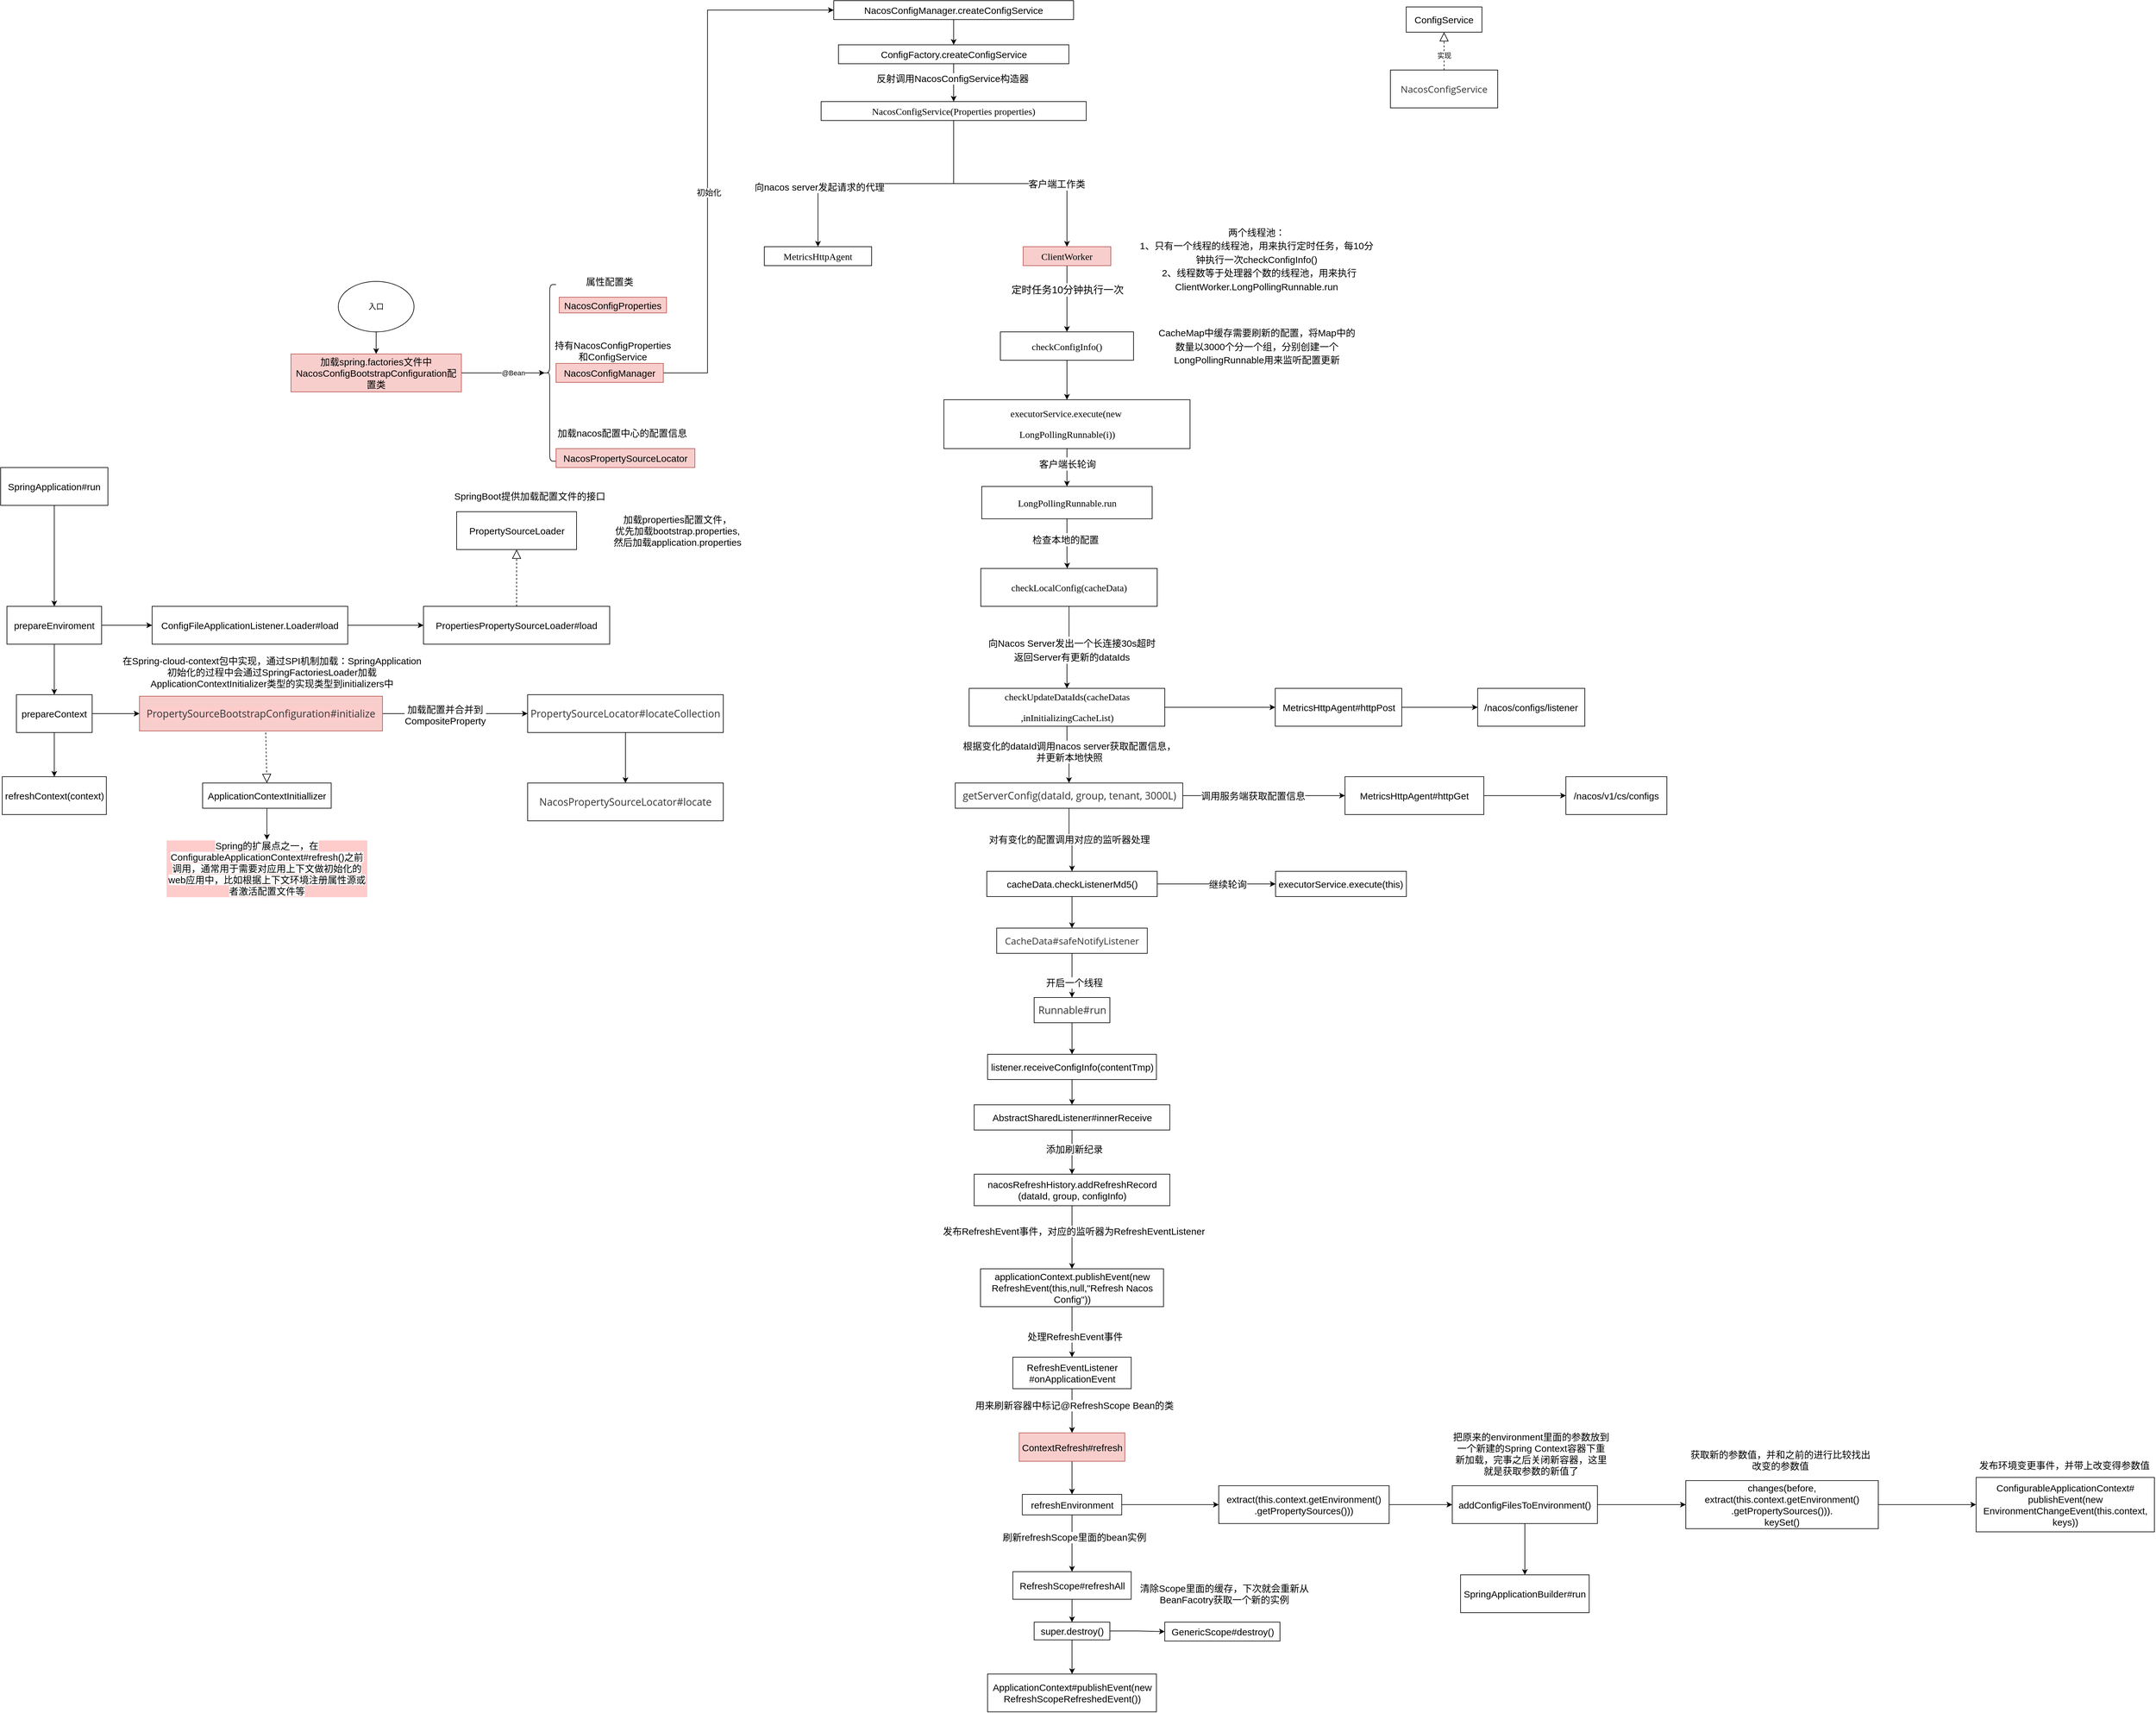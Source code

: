 <mxfile version="16.5.6" type="github">
  <diagram id="AEkYbbPtGk_L0vC9MOVH" name="第 1 页">
    <mxGraphModel dx="2249" dy="1931" grid="1" gridSize="10" guides="1" tooltips="1" connect="1" arrows="1" fold="1" page="1" pageScale="1" pageWidth="827" pageHeight="1169" math="0" shadow="0">
      <root>
        <mxCell id="0" />
        <mxCell id="1" parent="0" />
        <mxCell id="gMyOnzurJYTI28C3glSG-3" value="" style="edgeStyle=orthogonalEdgeStyle;rounded=0;orthogonalLoop=1;jettySize=auto;html=1;" parent="1" source="gMyOnzurJYTI28C3glSG-1" target="gMyOnzurJYTI28C3glSG-2" edge="1">
          <mxGeometry relative="1" as="geometry" />
        </mxCell>
        <mxCell id="gMyOnzurJYTI28C3glSG-1" value="入口" style="ellipse;whiteSpace=wrap;html=1;" parent="1" vertex="1">
          <mxGeometry x="115" y="55" width="120" height="80" as="geometry" />
        </mxCell>
        <mxCell id="gMyOnzurJYTI28C3glSG-7" style="edgeStyle=orthogonalEdgeStyle;rounded=0;orthogonalLoop=1;jettySize=auto;html=1;entryX=0.1;entryY=0.5;entryDx=0;entryDy=0;entryPerimeter=0;" parent="1" source="gMyOnzurJYTI28C3glSG-2" target="gMyOnzurJYTI28C3glSG-6" edge="1">
          <mxGeometry relative="1" as="geometry" />
        </mxCell>
        <mxCell id="gMyOnzurJYTI28C3glSG-9" value="@Bean" style="edgeLabel;html=1;align=center;verticalAlign=middle;resizable=0;points=[];" parent="gMyOnzurJYTI28C3glSG-7" vertex="1" connectable="0">
          <mxGeometry x="0.232" relative="1" as="geometry">
            <mxPoint as="offset" />
          </mxGeometry>
        </mxCell>
        <mxCell id="gMyOnzurJYTI28C3glSG-2" value="&lt;font style=&quot;font-size: 15px&quot;&gt;加载spring.factories文件中NacosConfigBootstrapConfiguration配置类&lt;/font&gt;" style="whiteSpace=wrap;html=1;fillColor=#f8cecc;strokeColor=#b85450;" parent="1" vertex="1">
          <mxGeometry x="40" y="170" width="270" height="60" as="geometry" />
        </mxCell>
        <mxCell id="gMyOnzurJYTI28C3glSG-6" value="" style="shape=curlyBracket;whiteSpace=wrap;html=1;rounded=1;" parent="1" vertex="1">
          <mxGeometry x="440" y="60" width="20" height="280" as="geometry" />
        </mxCell>
        <mxCell id="gMyOnzurJYTI28C3glSG-10" value="&lt;font style=&quot;font-size: 15px&quot;&gt;NacosConfigProperties&lt;/font&gt;" style="rounded=0;whiteSpace=wrap;html=1;fillColor=#f8cecc;strokeColor=#b85450;" parent="1" vertex="1">
          <mxGeometry x="465" y="80" width="170" height="25" as="geometry" />
        </mxCell>
        <mxCell id="gMyOnzurJYTI28C3glSG-21" style="edgeStyle=orthogonalEdgeStyle;rounded=0;orthogonalLoop=1;jettySize=auto;html=1;entryX=0;entryY=0.5;entryDx=0;entryDy=0;fontSize=13;" parent="1" source="gMyOnzurJYTI28C3glSG-12" target="gMyOnzurJYTI28C3glSG-17" edge="1">
          <mxGeometry relative="1" as="geometry">
            <Array as="points">
              <mxPoint x="700" y="200" />
              <mxPoint x="700" y="-375" />
            </Array>
          </mxGeometry>
        </mxCell>
        <mxCell id="gMyOnzurJYTI28C3glSG-22" value="初始化" style="edgeLabel;html=1;align=center;verticalAlign=middle;resizable=0;points=[];fontSize=13;" parent="gMyOnzurJYTI28C3glSG-21" vertex="1" connectable="0">
          <mxGeometry x="-0.157" y="-2" relative="1" as="geometry">
            <mxPoint as="offset" />
          </mxGeometry>
        </mxCell>
        <mxCell id="gMyOnzurJYTI28C3glSG-12" value="&lt;font style=&quot;font-size: 15px&quot;&gt;NacosConfigManager&lt;/font&gt;" style="rounded=0;whiteSpace=wrap;html=1;fillColor=#f8cecc;strokeColor=#b85450;" parent="1" vertex="1">
          <mxGeometry x="460" y="185" width="170" height="30" as="geometry" />
        </mxCell>
        <mxCell id="gMyOnzurJYTI28C3glSG-13" value="&lt;font style=&quot;font-size: 15px&quot;&gt;NacosPropertySourceLocator&lt;/font&gt;" style="rounded=0;whiteSpace=wrap;html=1;fillColor=#f8cecc;strokeColor=#b85450;" parent="1" vertex="1">
          <mxGeometry x="460" y="320" width="220" height="30" as="geometry" />
        </mxCell>
        <mxCell id="gMyOnzurJYTI28C3glSG-14" value="&lt;font style=&quot;font-size: 15px&quot;&gt;加载nacos配置中心的配置信息&lt;/font&gt;" style="text;html=1;strokeColor=none;fillColor=none;align=center;verticalAlign=middle;whiteSpace=wrap;rounded=0;" parent="1" vertex="1">
          <mxGeometry x="460" y="280" width="210" height="30" as="geometry" />
        </mxCell>
        <mxCell id="gMyOnzurJYTI28C3glSG-15" value="&lt;font style=&quot;font-size: 15px&quot;&gt;持有NacosConfigProperties&lt;br&gt;和ConfigService&lt;/font&gt;" style="text;html=1;strokeColor=none;fillColor=none;align=center;verticalAlign=middle;whiteSpace=wrap;rounded=0;" parent="1" vertex="1">
          <mxGeometry x="420" y="150" width="260" height="30" as="geometry" />
        </mxCell>
        <mxCell id="gMyOnzurJYTI28C3glSG-16" value="&lt;font style=&quot;font-size: 15px&quot;&gt;属性配置类&lt;/font&gt;" style="text;html=1;strokeColor=none;fillColor=none;align=center;verticalAlign=middle;whiteSpace=wrap;rounded=0;" parent="1" vertex="1">
          <mxGeometry x="465" y="40" width="160" height="30" as="geometry" />
        </mxCell>
        <mxCell id="gMyOnzurJYTI28C3glSG-20" value="" style="edgeStyle=orthogonalEdgeStyle;rounded=0;orthogonalLoop=1;jettySize=auto;html=1;fontSize=13;" parent="1" source="gMyOnzurJYTI28C3glSG-17" target="gMyOnzurJYTI28C3glSG-19" edge="1">
          <mxGeometry relative="1" as="geometry" />
        </mxCell>
        <mxCell id="gMyOnzurJYTI28C3glSG-17" value="&lt;font style=&quot;font-size: 15px&quot;&gt;NacosConfigManager.createConfigService&lt;/font&gt;" style="whiteSpace=wrap;html=1;rounded=0;" parent="1" vertex="1">
          <mxGeometry x="900" y="-390" width="380" height="30" as="geometry" />
        </mxCell>
        <mxCell id="gMyOnzurJYTI28C3glSG-24" value="" style="edgeStyle=orthogonalEdgeStyle;rounded=0;orthogonalLoop=1;jettySize=auto;html=1;fontSize=13;" parent="1" source="gMyOnzurJYTI28C3glSG-19" target="gMyOnzurJYTI28C3glSG-23" edge="1">
          <mxGeometry relative="1" as="geometry" />
        </mxCell>
        <mxCell id="gMyOnzurJYTI28C3glSG-25" value="&lt;font style=&quot;font-size: 15px&quot;&gt;反射调用NacosConfigService构造器&lt;/font&gt;" style="edgeLabel;html=1;align=center;verticalAlign=middle;resizable=0;points=[];fontSize=12;" parent="gMyOnzurJYTI28C3glSG-24" vertex="1" connectable="0">
          <mxGeometry x="-0.229" y="-2" relative="1" as="geometry">
            <mxPoint as="offset" />
          </mxGeometry>
        </mxCell>
        <mxCell id="gMyOnzurJYTI28C3glSG-19" value="&lt;font style=&quot;font-size: 15px&quot;&gt;ConfigFactory.createConfigService&lt;/font&gt;" style="whiteSpace=wrap;html=1;rounded=0;" parent="1" vertex="1">
          <mxGeometry x="907.5" y="-320" width="365" height="30" as="geometry" />
        </mxCell>
        <mxCell id="gMyOnzurJYTI28C3glSG-27" value="" style="edgeStyle=orthogonalEdgeStyle;rounded=0;orthogonalLoop=1;jettySize=auto;html=1;fontSize=12;fontColor=#000000;" parent="1" source="gMyOnzurJYTI28C3glSG-23" target="gMyOnzurJYTI28C3glSG-26" edge="1">
          <mxGeometry relative="1" as="geometry" />
        </mxCell>
        <mxCell id="gMyOnzurJYTI28C3glSG-46" value="&lt;font style=&quot;font-size: 15px&quot;&gt;客户端工作类&lt;/font&gt;" style="edgeLabel;html=1;align=center;verticalAlign=middle;resizable=0;points=[];fontSize=18;fontColor=#000000;" parent="gMyOnzurJYTI28C3glSG-27" vertex="1" connectable="0">
          <mxGeometry x="0.385" relative="1" as="geometry">
            <mxPoint as="offset" />
          </mxGeometry>
        </mxCell>
        <mxCell id="gMyOnzurJYTI28C3glSG-29" value="" style="edgeStyle=orthogonalEdgeStyle;rounded=0;orthogonalLoop=1;jettySize=auto;html=1;fontSize=18;fontColor=#000000;" parent="1" source="gMyOnzurJYTI28C3glSG-23" target="gMyOnzurJYTI28C3glSG-28" edge="1">
          <mxGeometry relative="1" as="geometry" />
        </mxCell>
        <mxCell id="gMyOnzurJYTI28C3glSG-40" value="&lt;font style=&quot;font-size: 15px&quot;&gt;向nacos server发起请求的代理&lt;/font&gt;" style="edgeLabel;html=1;align=center;verticalAlign=middle;resizable=0;points=[];fontSize=12;fontColor=#000000;" parent="gMyOnzurJYTI28C3glSG-29" vertex="1" connectable="0">
          <mxGeometry x="0.232" y="1" relative="1" as="geometry">
            <mxPoint x="-58" y="4" as="offset" />
          </mxGeometry>
        </mxCell>
        <mxCell id="gMyOnzurJYTI28C3glSG-23" value="&lt;pre style=&quot;font-family: &amp;#34;consolas&amp;#34;&quot;&gt;&lt;span style=&quot;background-color: rgb(255 , 255 , 255)&quot;&gt;&lt;font style=&quot;font-size: 15px&quot;&gt;NacosConfigService(Properties properties)&lt;/font&gt;&lt;/span&gt;&lt;/pre&gt;" style="whiteSpace=wrap;html=1;rounded=0;" parent="1" vertex="1">
          <mxGeometry x="880" y="-230" width="420" height="30" as="geometry" />
        </mxCell>
        <mxCell id="gMyOnzurJYTI28C3glSG-43" value="" style="edgeStyle=orthogonalEdgeStyle;rounded=0;orthogonalLoop=1;jettySize=auto;html=1;fontSize=12;fontColor=#000000;" parent="1" source="gMyOnzurJYTI28C3glSG-26" target="gMyOnzurJYTI28C3glSG-42" edge="1">
          <mxGeometry relative="1" as="geometry" />
        </mxCell>
        <mxCell id="gMyOnzurJYTI28C3glSG-45" value="&lt;font style=&quot;font-size: 16px&quot;&gt;定时任务10分钟执行一次&lt;/font&gt;" style="edgeLabel;html=1;align=center;verticalAlign=middle;resizable=0;points=[];fontSize=18;fontColor=#000000;" parent="gMyOnzurJYTI28C3glSG-43" vertex="1" connectable="0">
          <mxGeometry x="-0.28" relative="1" as="geometry">
            <mxPoint as="offset" />
          </mxGeometry>
        </mxCell>
        <mxCell id="gMyOnzurJYTI28C3glSG-26" value="&lt;pre style=&quot;font-family: &amp;#34;consolas&amp;#34;&quot;&gt;&lt;font style=&quot;font-size: 15px&quot;&gt;ClientWorker&lt;/font&gt;&lt;/pre&gt;" style="whiteSpace=wrap;html=1;rounded=0;fillColor=#f8cecc;strokeColor=#b85450;" parent="1" vertex="1">
          <mxGeometry x="1200" width="139" height="30" as="geometry" />
        </mxCell>
        <mxCell id="gMyOnzurJYTI28C3glSG-28" value="&lt;pre style=&quot;font-family: &amp;#34;consolas&amp;#34;&quot;&gt;&lt;font style=&quot;background-color: rgb(255 , 255 , 255) ; font-size: 15px&quot;&gt;MetricsHttpAgent&lt;/font&gt;&lt;/pre&gt;" style="whiteSpace=wrap;html=1;rounded=0;" parent="1" vertex="1">
          <mxGeometry x="790" width="170" height="30" as="geometry" />
        </mxCell>
        <mxCell id="gMyOnzurJYTI28C3glSG-48" value="" style="edgeStyle=orthogonalEdgeStyle;rounded=0;orthogonalLoop=1;jettySize=auto;html=1;fontSize=18;fontColor=#000000;" parent="1" source="gMyOnzurJYTI28C3glSG-42" target="gMyOnzurJYTI28C3glSG-47" edge="1">
          <mxGeometry relative="1" as="geometry" />
        </mxCell>
        <mxCell id="gMyOnzurJYTI28C3glSG-42" value="&lt;pre style=&quot;font-family: &amp;#34;consolas&amp;#34;&quot;&gt;&lt;span style=&quot;background-color: rgb(255 , 255 , 255)&quot;&gt;&lt;font style=&quot;font-size: 15px&quot;&gt;checkConfigInfo()&lt;/font&gt;&lt;/span&gt;&lt;/pre&gt;" style="whiteSpace=wrap;html=1;rounded=0;" parent="1" vertex="1">
          <mxGeometry x="1164" y="135" width="211" height="45" as="geometry" />
        </mxCell>
        <mxCell id="gMyOnzurJYTI28C3glSG-52" value="" style="edgeStyle=orthogonalEdgeStyle;rounded=0;orthogonalLoop=1;jettySize=auto;html=1;fontSize=18;fontColor=#000000;" parent="1" source="gMyOnzurJYTI28C3glSG-47" target="gMyOnzurJYTI28C3glSG-51" edge="1">
          <mxGeometry relative="1" as="geometry">
            <Array as="points">
              <mxPoint x="1270" y="380" />
              <mxPoint x="1270" y="380" />
            </Array>
          </mxGeometry>
        </mxCell>
        <mxCell id="gMyOnzurJYTI28C3glSG-53" value="&lt;font style=&quot;font-size: 15px&quot;&gt;客户端长轮询&lt;/font&gt;" style="edgeLabel;html=1;align=center;verticalAlign=middle;resizable=0;points=[];fontSize=18;fontColor=#000000;" parent="gMyOnzurJYTI28C3glSG-52" vertex="1" connectable="0">
          <mxGeometry x="-0.212" relative="1" as="geometry">
            <mxPoint as="offset" />
          </mxGeometry>
        </mxCell>
        <mxCell id="gMyOnzurJYTI28C3glSG-47" value="&lt;pre style=&quot;font-family: &amp;#34;consolas&amp;#34; ; font-size: 15px&quot;&gt;&lt;span style=&quot;background-color: rgb(255 , 255 , 255)&quot;&gt;&lt;font style=&quot;font-size: 15px&quot;&gt;executorService.execute(new &lt;/font&gt;&lt;/span&gt;&lt;/pre&gt;&lt;pre style=&quot;font-family: &amp;#34;consolas&amp;#34; ; font-size: 15px&quot;&gt;&lt;font style=&quot;font-size: 15px&quot;&gt;LongPollingRunnable(i))&lt;/font&gt;&lt;/pre&gt;" style="whiteSpace=wrap;html=1;rounded=0;" parent="1" vertex="1">
          <mxGeometry x="1074.5" y="242.5" width="390" height="77.5" as="geometry" />
        </mxCell>
        <mxCell id="gMyOnzurJYTI28C3glSG-49" value="&lt;font style=&quot;font-size: 15px&quot;&gt;两个线程池：&lt;br&gt;1、只有一个线程的线程池，用来执行定时任务，每10分钟执行一次checkConfigInfo()&lt;br&gt;&amp;nbsp; 2、线程数等于处理器个数的线程池，用来执行ClientWorker.LongPollingRunnable.run&lt;/font&gt;" style="text;html=1;strokeColor=none;fillColor=none;align=center;verticalAlign=middle;whiteSpace=wrap;rounded=0;labelBackgroundColor=none;fontSize=18;fontColor=#000000;" parent="1" vertex="1">
          <mxGeometry x="1380" y="-60" width="380" height="160" as="geometry" />
        </mxCell>
        <mxCell id="gMyOnzurJYTI28C3glSG-50" value="&lt;font style=&quot;font-size: 15px&quot;&gt;CacheMap中缓存需要刷新的配置，将Map中的数量以3000个分一个组，分别创建一个LongPollingRunnable用来监听配置更新&lt;/font&gt;" style="text;html=1;strokeColor=none;fillColor=none;align=center;verticalAlign=middle;whiteSpace=wrap;rounded=0;labelBackgroundColor=none;fontSize=18;fontColor=#000000;" parent="1" vertex="1">
          <mxGeometry x="1412.5" y="112.5" width="315" height="90" as="geometry" />
        </mxCell>
        <mxCell id="gMyOnzurJYTI28C3glSG-55" value="" style="edgeStyle=orthogonalEdgeStyle;rounded=0;orthogonalLoop=1;jettySize=auto;html=1;fontSize=18;fontColor=#000000;" parent="1" source="gMyOnzurJYTI28C3glSG-51" target="gMyOnzurJYTI28C3glSG-54" edge="1">
          <mxGeometry relative="1" as="geometry">
            <Array as="points">
              <mxPoint x="1270" y="493" />
              <mxPoint x="1270" y="493" />
            </Array>
          </mxGeometry>
        </mxCell>
        <mxCell id="gMyOnzurJYTI28C3glSG-56" value="&lt;font style=&quot;font-size: 15px&quot;&gt;检查本地的配置&lt;/font&gt;" style="edgeLabel;html=1;align=center;verticalAlign=middle;resizable=0;points=[];fontSize=18;fontColor=#000000;" parent="gMyOnzurJYTI28C3glSG-55" vertex="1" connectable="0">
          <mxGeometry x="-0.18" y="-3" relative="1" as="geometry">
            <mxPoint as="offset" />
          </mxGeometry>
        </mxCell>
        <mxCell id="gMyOnzurJYTI28C3glSG-51" value="&lt;pre style=&quot;font-family: &amp;#34;consolas&amp;#34;&quot;&gt;&lt;font style=&quot;font-size: 15px&quot;&gt;LongPollingRunnable.run&lt;/font&gt;&lt;/pre&gt;" style="whiteSpace=wrap;html=1;rounded=0;" parent="1" vertex="1">
          <mxGeometry x="1134.5" y="380" width="270" height="51.25" as="geometry" />
        </mxCell>
        <mxCell id="gMyOnzurJYTI28C3glSG-58" value="" style="edgeStyle=orthogonalEdgeStyle;rounded=0;orthogonalLoop=1;jettySize=auto;html=1;fontSize=18;fontColor=#000000;" parent="1" source="gMyOnzurJYTI28C3glSG-54" target="gMyOnzurJYTI28C3glSG-57" edge="1">
          <mxGeometry relative="1" as="geometry" />
        </mxCell>
        <mxCell id="gMyOnzurJYTI28C3glSG-61" value="&lt;font style=&quot;font-size: 15px&quot;&gt;向Nacos Server发出一个长连接30s超时&lt;br&gt;返回Server有更新的dataIds&lt;/font&gt;" style="edgeLabel;html=1;align=center;verticalAlign=middle;resizable=0;points=[];fontSize=18;fontColor=#000000;" parent="gMyOnzurJYTI28C3glSG-58" vertex="1" connectable="0">
          <mxGeometry x="0.168" y="1" relative="1" as="geometry">
            <mxPoint x="6" y="-6" as="offset" />
          </mxGeometry>
        </mxCell>
        <mxCell id="gMyOnzurJYTI28C3glSG-54" value="&lt;pre style=&quot;font-family: &amp;#34;consolas&amp;#34;&quot;&gt;&lt;span style=&quot;background-color: rgb(255 , 255 , 255)&quot;&gt;&lt;font style=&quot;font-size: 15px&quot;&gt;checkLocalConfig(cacheData)&lt;/font&gt;&lt;/span&gt;&lt;/pre&gt;" style="whiteSpace=wrap;html=1;rounded=0;" parent="1" vertex="1">
          <mxGeometry x="1133" y="510" width="279.5" height="60" as="geometry" />
        </mxCell>
        <mxCell id="gMyOnzurJYTI28C3glSG-63" value="" style="edgeStyle=orthogonalEdgeStyle;rounded=0;orthogonalLoop=1;jettySize=auto;html=1;fontSize=15;fontColor=#000000;" parent="1" source="gMyOnzurJYTI28C3glSG-57" target="gMyOnzurJYTI28C3glSG-62" edge="1">
          <mxGeometry relative="1" as="geometry" />
        </mxCell>
        <mxCell id="gMyOnzurJYTI28C3glSG-64" value="根据变化的dataId调用nacos server获取配置信息，&lt;br&gt;并更新本地快照" style="edgeLabel;html=1;align=center;verticalAlign=middle;resizable=0;points=[];fontSize=15;fontColor=#000000;" parent="gMyOnzurJYTI28C3glSG-63" vertex="1" connectable="0">
          <mxGeometry x="0.34" y="-1" relative="1" as="geometry">
            <mxPoint x="1" y="-20" as="offset" />
          </mxGeometry>
        </mxCell>
        <mxCell id="mHClkzEe4EQX2rLaS-CH-41" value="" style="edgeStyle=orthogonalEdgeStyle;rounded=0;orthogonalLoop=1;jettySize=auto;html=1;fontSize=15;" edge="1" parent="1" source="gMyOnzurJYTI28C3glSG-57" target="mHClkzEe4EQX2rLaS-CH-40">
          <mxGeometry relative="1" as="geometry" />
        </mxCell>
        <mxCell id="gMyOnzurJYTI28C3glSG-57" value="&lt;p style=&quot;line-height: 0&quot;&gt;&lt;/p&gt;&lt;pre style=&quot;font-family: &amp;#34;consolas&amp;#34; ; font-size: 15px&quot;&gt;&lt;span style=&quot;background-color: rgb(255 , 255 , 255)&quot;&gt;&lt;font style=&quot;font-size: 15px&quot;&gt;checkUpdateDataIds(cacheDatas&lt;/font&gt;&lt;/span&gt;&lt;/pre&gt;&lt;pre style=&quot;font-family: &amp;#34;consolas&amp;#34; ; font-size: 15px&quot;&gt;&lt;span style=&quot;background-color: rgb(255 , 255 , 255)&quot;&gt;&lt;font style=&quot;font-size: 15px&quot;&gt;,inInitializingCacheList)&lt;/font&gt;&lt;/span&gt;&lt;/pre&gt;&lt;p&gt;&lt;/p&gt;" style="whiteSpace=wrap;html=1;rounded=0;align=center;spacing=0;" parent="1" vertex="1">
          <mxGeometry x="1114.5" y="700" width="310" height="60" as="geometry" />
        </mxCell>
        <mxCell id="gMyOnzurJYTI28C3glSG-66" value="" style="edgeStyle=orthogonalEdgeStyle;rounded=0;orthogonalLoop=1;jettySize=auto;html=1;fontSize=15;fontColor=#000000;" parent="1" source="gMyOnzurJYTI28C3glSG-62" target="gMyOnzurJYTI28C3glSG-65" edge="1">
          <mxGeometry relative="1" as="geometry" />
        </mxCell>
        <mxCell id="gMyOnzurJYTI28C3glSG-67" value="对有变化的配置调用对应的监听器处理" style="edgeLabel;html=1;align=center;verticalAlign=middle;resizable=0;points=[];fontSize=15;fontColor=#000000;" parent="gMyOnzurJYTI28C3glSG-66" vertex="1" connectable="0">
          <mxGeometry x="-0.3" y="-2" relative="1" as="geometry">
            <mxPoint x="2" y="12" as="offset" />
          </mxGeometry>
        </mxCell>
        <mxCell id="mHClkzEe4EQX2rLaS-CH-36" value="" style="edgeStyle=orthogonalEdgeStyle;rounded=0;orthogonalLoop=1;jettySize=auto;html=1;fontSize=15;" edge="1" parent="1" source="gMyOnzurJYTI28C3glSG-62" target="mHClkzEe4EQX2rLaS-CH-35">
          <mxGeometry relative="1" as="geometry" />
        </mxCell>
        <mxCell id="mHClkzEe4EQX2rLaS-CH-37" value="调用服务端获取配置信息" style="edgeLabel;html=1;align=center;verticalAlign=middle;resizable=0;points=[];fontSize=15;" vertex="1" connectable="0" parent="mHClkzEe4EQX2rLaS-CH-36">
          <mxGeometry x="-0.136" relative="1" as="geometry">
            <mxPoint as="offset" />
          </mxGeometry>
        </mxCell>
        <mxCell id="gMyOnzurJYTI28C3glSG-62" value="&lt;span style=&quot;color: rgb(51 , 51 , 51) ; font-family: &amp;#34;open sans&amp;#34; , &amp;#34;clear sans&amp;#34; , &amp;#34;helvetica neue&amp;#34; , &amp;#34;helvetica&amp;#34; , &amp;#34;arial&amp;#34; , &amp;#34;segoe ui emoji&amp;#34; , sans-serif ; font-size: 16px ; background-color: rgb(255 , 255 , 255)&quot;&gt;getServerConfig(dataId, group, tenant, 3000L)&lt;/span&gt;" style="whiteSpace=wrap;html=1;rounded=0;spacing=0;" parent="1" vertex="1">
          <mxGeometry x="1092.5" y="850" width="360.5" height="40" as="geometry" />
        </mxCell>
        <mxCell id="gMyOnzurJYTI28C3glSG-69" value="" style="edgeStyle=orthogonalEdgeStyle;rounded=0;orthogonalLoop=1;jettySize=auto;html=1;fontSize=15;fontColor=#000000;" parent="1" source="gMyOnzurJYTI28C3glSG-65" target="gMyOnzurJYTI28C3glSG-68" edge="1">
          <mxGeometry relative="1" as="geometry" />
        </mxCell>
        <mxCell id="gMyOnzurJYTI28C3glSG-70" value="继续轮询" style="edgeLabel;html=1;align=center;verticalAlign=middle;resizable=0;points=[];fontSize=15;fontColor=#000000;" parent="gMyOnzurJYTI28C3glSG-69" vertex="1" connectable="0">
          <mxGeometry x="0.182" relative="1" as="geometry">
            <mxPoint as="offset" />
          </mxGeometry>
        </mxCell>
        <mxCell id="gMyOnzurJYTI28C3glSG-72" value="" style="edgeStyle=orthogonalEdgeStyle;rounded=0;orthogonalLoop=1;jettySize=auto;html=1;fontSize=15;fontColor=#000000;" parent="1" source="gMyOnzurJYTI28C3glSG-65" target="gMyOnzurJYTI28C3glSG-71" edge="1">
          <mxGeometry relative="1" as="geometry" />
        </mxCell>
        <mxCell id="gMyOnzurJYTI28C3glSG-65" value="&lt;font style=&quot;font-size: 15px&quot;&gt;cacheData.checkListenerMd5()&lt;/font&gt;" style="whiteSpace=wrap;html=1;rounded=0;spacing=0;" parent="1" vertex="1">
          <mxGeometry x="1142.5" y="990" width="270" height="40" as="geometry" />
        </mxCell>
        <mxCell id="gMyOnzurJYTI28C3glSG-68" value="executorService.execute(this)" style="whiteSpace=wrap;html=1;rounded=0;spacing=0;fontSize=15;" parent="1" vertex="1">
          <mxGeometry x="1600" y="990" width="207.25" height="40" as="geometry" />
        </mxCell>
        <mxCell id="gMyOnzurJYTI28C3glSG-74" value="" style="edgeStyle=orthogonalEdgeStyle;rounded=0;orthogonalLoop=1;jettySize=auto;html=1;fontSize=15;fontColor=#000000;" parent="1" source="gMyOnzurJYTI28C3glSG-71" target="gMyOnzurJYTI28C3glSG-73" edge="1">
          <mxGeometry relative="1" as="geometry" />
        </mxCell>
        <mxCell id="gMyOnzurJYTI28C3glSG-75" value="开启一个线程" style="edgeLabel;html=1;align=center;verticalAlign=middle;resizable=0;points=[];fontSize=15;fontColor=#000000;" parent="gMyOnzurJYTI28C3glSG-74" vertex="1" connectable="0">
          <mxGeometry x="0.308" y="3" relative="1" as="geometry">
            <mxPoint as="offset" />
          </mxGeometry>
        </mxCell>
        <mxCell id="gMyOnzurJYTI28C3glSG-71" value="&lt;p class=&quot;md-end-block md-p md-focus&quot; style=&quot;box-sizing: border-box ; line-height: inherit ; margin: 0.8em 0px ; position: relative ; color: rgb(51 , 51 , 51) ; font-family: &amp;#34;open sans&amp;#34; , &amp;#34;clear sans&amp;#34; , &amp;#34;helvetica neue&amp;#34; , &amp;#34;helvetica&amp;#34; , &amp;#34;arial&amp;#34; , &amp;#34;segoe ui emoji&amp;#34; , sans-serif&quot;&gt;&lt;font style=&quot;font-size: 15px&quot;&gt;CacheData#safeNotifyListener&lt;/font&gt;&lt;/p&gt;" style="whiteSpace=wrap;html=1;rounded=0;spacing=0;" parent="1" vertex="1">
          <mxGeometry x="1158.18" y="1080" width="238.63" height="40" as="geometry" />
        </mxCell>
        <mxCell id="gMyOnzurJYTI28C3glSG-77" value="" style="edgeStyle=orthogonalEdgeStyle;rounded=0;orthogonalLoop=1;jettySize=auto;html=1;fontSize=15;fontColor=#000000;" parent="1" source="gMyOnzurJYTI28C3glSG-73" target="gMyOnzurJYTI28C3glSG-76" edge="1">
          <mxGeometry relative="1" as="geometry" />
        </mxCell>
        <mxCell id="gMyOnzurJYTI28C3glSG-73" value="&lt;span style=&quot;color: rgb(51 , 51 , 51) ; font-family: &amp;#34;open sans&amp;#34; , &amp;#34;clear sans&amp;#34; , &amp;#34;helvetica neue&amp;#34; , &amp;#34;helvetica&amp;#34; , &amp;#34;arial&amp;#34; , &amp;#34;segoe ui emoji&amp;#34; , sans-serif ; font-size: 16px ; background-color: rgb(255 , 255 , 255)&quot;&gt;Runnable#run&lt;/span&gt;" style="whiteSpace=wrap;html=1;rounded=0;spacing=0;" parent="1" vertex="1">
          <mxGeometry x="1217.5" y="1190" width="120" height="40" as="geometry" />
        </mxCell>
        <mxCell id="gMyOnzurJYTI28C3glSG-79" value="" style="edgeStyle=orthogonalEdgeStyle;rounded=0;orthogonalLoop=1;jettySize=auto;html=1;fontSize=15;fontColor=#000000;" parent="1" source="gMyOnzurJYTI28C3glSG-76" target="gMyOnzurJYTI28C3glSG-78" edge="1">
          <mxGeometry relative="1" as="geometry" />
        </mxCell>
        <mxCell id="gMyOnzurJYTI28C3glSG-76" value="&lt;font style=&quot;font-size: 15px&quot;&gt;listener.receiveConfigInfo(contentTmp)&lt;/font&gt;" style="whiteSpace=wrap;html=1;rounded=0;spacing=0;" parent="1" vertex="1">
          <mxGeometry x="1143.75" y="1280" width="267.5" height="40" as="geometry" />
        </mxCell>
        <mxCell id="gMyOnzurJYTI28C3glSG-81" value="" style="edgeStyle=orthogonalEdgeStyle;rounded=0;orthogonalLoop=1;jettySize=auto;html=1;fontSize=15;fontColor=#000000;" parent="1" source="gMyOnzurJYTI28C3glSG-78" target="gMyOnzurJYTI28C3glSG-80" edge="1">
          <mxGeometry relative="1" as="geometry" />
        </mxCell>
        <mxCell id="gMyOnzurJYTI28C3glSG-82" value="添加刷新纪录" style="edgeLabel;html=1;align=center;verticalAlign=middle;resizable=0;points=[];fontSize=15;fontColor=#000000;" parent="gMyOnzurJYTI28C3glSG-81" vertex="1" connectable="0">
          <mxGeometry x="-0.233" y="1" relative="1" as="geometry">
            <mxPoint x="2" y="3" as="offset" />
          </mxGeometry>
        </mxCell>
        <mxCell id="gMyOnzurJYTI28C3glSG-78" value="AbstractSharedListener#innerReceive" style="whiteSpace=wrap;html=1;rounded=0;spacing=0;fontSize=15;" parent="1" vertex="1">
          <mxGeometry x="1122.5" y="1360" width="310" height="40" as="geometry" />
        </mxCell>
        <mxCell id="mHClkzEe4EQX2rLaS-CH-2" value="" style="edgeStyle=orthogonalEdgeStyle;rounded=0;orthogonalLoop=1;jettySize=auto;html=1;" edge="1" parent="1" source="gMyOnzurJYTI28C3glSG-80" target="mHClkzEe4EQX2rLaS-CH-1">
          <mxGeometry relative="1" as="geometry" />
        </mxCell>
        <mxCell id="mHClkzEe4EQX2rLaS-CH-3" value="发布RefreshEvent事件，对应的监听器为RefreshEventListener" style="edgeLabel;html=1;align=center;verticalAlign=middle;resizable=0;points=[];fontSize=15;" vertex="1" connectable="0" parent="mHClkzEe4EQX2rLaS-CH-2">
          <mxGeometry x="-0.213" y="2" relative="1" as="geometry">
            <mxPoint as="offset" />
          </mxGeometry>
        </mxCell>
        <mxCell id="gMyOnzurJYTI28C3glSG-80" value="nacosRefreshHistory.addRefreshRecord&lt;br&gt;(dataId, group, configInfo)" style="whiteSpace=wrap;html=1;fontSize=15;rounded=0;spacing=0;" parent="1" vertex="1">
          <mxGeometry x="1122.5" y="1470" width="310" height="50" as="geometry" />
        </mxCell>
        <mxCell id="OyQYh3m7RU3AJM_eEZGk-1" value="&lt;font style=&quot;font-size: 15px&quot;&gt;ConfigService&lt;/font&gt;" style="rounded=0;whiteSpace=wrap;html=1;" parent="1" vertex="1">
          <mxGeometry x="1807" y="-380" width="120" height="40" as="geometry" />
        </mxCell>
        <mxCell id="OyQYh3m7RU3AJM_eEZGk-2" value="&lt;span style=&quot;color: rgb(51 , 51 , 51) ; font-family: &amp;#34;open sans&amp;#34; , &amp;#34;clear sans&amp;#34; , &amp;#34;helvetica neue&amp;#34; , &amp;#34;helvetica&amp;#34; , &amp;#34;arial&amp;#34; , sans-serif ; background-color: rgb(255 , 255 , 255)&quot;&gt;&lt;font style=&quot;font-size: 15px&quot;&gt;NacosConfigService&lt;/font&gt;&lt;/span&gt;" style="whiteSpace=wrap;html=1;rounded=0;" parent="1" vertex="1">
          <mxGeometry x="1782" y="-280" width="170" height="60" as="geometry" />
        </mxCell>
        <mxCell id="OyQYh3m7RU3AJM_eEZGk-4" value="" style="endArrow=block;dashed=1;endFill=0;endSize=12;html=1;rounded=0;exitX=0.5;exitY=0;exitDx=0;exitDy=0;" parent="1" source="OyQYh3m7RU3AJM_eEZGk-2" target="OyQYh3m7RU3AJM_eEZGk-1" edge="1">
          <mxGeometry width="160" relative="1" as="geometry">
            <mxPoint x="1860" y="-300" as="sourcePoint" />
            <mxPoint x="2020" y="-300" as="targetPoint" />
          </mxGeometry>
        </mxCell>
        <mxCell id="OyQYh3m7RU3AJM_eEZGk-6" value="实现" style="edgeLabel;html=1;align=center;verticalAlign=middle;resizable=0;points=[];" parent="OyQYh3m7RU3AJM_eEZGk-4" vertex="1" connectable="0">
          <mxGeometry x="-0.233" relative="1" as="geometry">
            <mxPoint as="offset" />
          </mxGeometry>
        </mxCell>
        <mxCell id="mHClkzEe4EQX2rLaS-CH-5" value="" style="edgeStyle=orthogonalEdgeStyle;rounded=0;orthogonalLoop=1;jettySize=auto;html=1;" edge="1" parent="1" source="mHClkzEe4EQX2rLaS-CH-1" target="mHClkzEe4EQX2rLaS-CH-4">
          <mxGeometry relative="1" as="geometry" />
        </mxCell>
        <mxCell id="mHClkzEe4EQX2rLaS-CH-6" value="处理RefreshEvent事件" style="edgeLabel;html=1;align=center;verticalAlign=middle;resizable=0;points=[];fontSize=15;" vertex="1" connectable="0" parent="mHClkzEe4EQX2rLaS-CH-5">
          <mxGeometry x="-0.201" y="4" relative="1" as="geometry">
            <mxPoint y="15" as="offset" />
          </mxGeometry>
        </mxCell>
        <mxCell id="mHClkzEe4EQX2rLaS-CH-1" value="applicationContext.publishEvent(new RefreshEvent(this,null,&quot;Refresh Nacos Config&quot;))" style="whiteSpace=wrap;html=1;fontSize=15;rounded=0;spacing=0;" vertex="1" parent="1">
          <mxGeometry x="1132.5" y="1620" width="290" height="60" as="geometry" />
        </mxCell>
        <mxCell id="mHClkzEe4EQX2rLaS-CH-8" value="" style="edgeStyle=orthogonalEdgeStyle;rounded=0;orthogonalLoop=1;jettySize=auto;html=1;" edge="1" parent="1" source="mHClkzEe4EQX2rLaS-CH-4" target="mHClkzEe4EQX2rLaS-CH-7">
          <mxGeometry relative="1" as="geometry" />
        </mxCell>
        <mxCell id="mHClkzEe4EQX2rLaS-CH-9" value="用来刷新容器中标记@RefreshScope Bean的类" style="edgeLabel;html=1;align=center;verticalAlign=middle;resizable=0;points=[];fontSize=15;" vertex="1" connectable="0" parent="mHClkzEe4EQX2rLaS-CH-8">
          <mxGeometry x="-0.26" y="1" relative="1" as="geometry">
            <mxPoint x="2" as="offset" />
          </mxGeometry>
        </mxCell>
        <mxCell id="mHClkzEe4EQX2rLaS-CH-4" value="RefreshEventListener&lt;br&gt;#onApplicationEvent" style="whiteSpace=wrap;html=1;fontSize=15;rounded=0;spacing=0;" vertex="1" parent="1">
          <mxGeometry x="1183.75" y="1760" width="187.5" height="50" as="geometry" />
        </mxCell>
        <mxCell id="mHClkzEe4EQX2rLaS-CH-11" value="" style="edgeStyle=orthogonalEdgeStyle;rounded=0;orthogonalLoop=1;jettySize=auto;html=1;" edge="1" parent="1" source="mHClkzEe4EQX2rLaS-CH-7" target="mHClkzEe4EQX2rLaS-CH-10">
          <mxGeometry relative="1" as="geometry" />
        </mxCell>
        <mxCell id="mHClkzEe4EQX2rLaS-CH-7" value="ContextRefresh#refresh" style="whiteSpace=wrap;html=1;fontSize=15;rounded=0;spacing=0;fillColor=#f8cecc;strokeColor=#b85450;" vertex="1" parent="1">
          <mxGeometry x="1193.75" y="1880" width="167.5" height="45" as="geometry" />
        </mxCell>
        <mxCell id="mHClkzEe4EQX2rLaS-CH-13" value="" style="edgeStyle=orthogonalEdgeStyle;rounded=0;orthogonalLoop=1;jettySize=auto;html=1;" edge="1" parent="1" source="mHClkzEe4EQX2rLaS-CH-10" target="mHClkzEe4EQX2rLaS-CH-12">
          <mxGeometry relative="1" as="geometry" />
        </mxCell>
        <mxCell id="mHClkzEe4EQX2rLaS-CH-20" value="刷新refreshScope里面的bean实例" style="edgeLabel;html=1;align=center;verticalAlign=middle;resizable=0;points=[];fontSize=15;" vertex="1" connectable="0" parent="mHClkzEe4EQX2rLaS-CH-13">
          <mxGeometry x="-0.222" y="3" relative="1" as="geometry">
            <mxPoint as="offset" />
          </mxGeometry>
        </mxCell>
        <mxCell id="mHClkzEe4EQX2rLaS-CH-23" value="" style="edgeStyle=orthogonalEdgeStyle;rounded=0;orthogonalLoop=1;jettySize=auto;html=1;fontSize=15;" edge="1" parent="1" source="mHClkzEe4EQX2rLaS-CH-10" target="mHClkzEe4EQX2rLaS-CH-22">
          <mxGeometry relative="1" as="geometry" />
        </mxCell>
        <mxCell id="mHClkzEe4EQX2rLaS-CH-10" value="refreshEnvironment" style="whiteSpace=wrap;html=1;fontSize=15;rounded=0;spacing=0;" vertex="1" parent="1">
          <mxGeometry x="1198.75" y="1977.5" width="157.5" height="32.5" as="geometry" />
        </mxCell>
        <mxCell id="mHClkzEe4EQX2rLaS-CH-15" value="" style="edgeStyle=orthogonalEdgeStyle;rounded=0;orthogonalLoop=1;jettySize=auto;html=1;" edge="1" parent="1" source="mHClkzEe4EQX2rLaS-CH-12" target="mHClkzEe4EQX2rLaS-CH-14">
          <mxGeometry relative="1" as="geometry" />
        </mxCell>
        <mxCell id="mHClkzEe4EQX2rLaS-CH-12" value="RefreshScope#refreshAll" style="whiteSpace=wrap;html=1;fontSize=15;rounded=0;spacing=0;" vertex="1" parent="1">
          <mxGeometry x="1183.75" y="2100" width="187.5" height="43.75" as="geometry" />
        </mxCell>
        <mxCell id="mHClkzEe4EQX2rLaS-CH-17" value="" style="edgeStyle=orthogonalEdgeStyle;rounded=0;orthogonalLoop=1;jettySize=auto;html=1;" edge="1" parent="1" source="mHClkzEe4EQX2rLaS-CH-14" target="mHClkzEe4EQX2rLaS-CH-16">
          <mxGeometry relative="1" as="geometry" />
        </mxCell>
        <mxCell id="mHClkzEe4EQX2rLaS-CH-19" value="" style="edgeStyle=orthogonalEdgeStyle;rounded=0;orthogonalLoop=1;jettySize=auto;html=1;" edge="1" parent="1" source="mHClkzEe4EQX2rLaS-CH-14" target="mHClkzEe4EQX2rLaS-CH-18">
          <mxGeometry relative="1" as="geometry" />
        </mxCell>
        <mxCell id="mHClkzEe4EQX2rLaS-CH-14" value="super.destroy()" style="whiteSpace=wrap;html=1;fontSize=15;rounded=0;spacing=0;" vertex="1" parent="1">
          <mxGeometry x="1217.5" y="2180" width="120" height="28.13" as="geometry" />
        </mxCell>
        <mxCell id="mHClkzEe4EQX2rLaS-CH-16" value="ApplicationContext#publishEvent(new RefreshScopeRefreshedEvent())" style="whiteSpace=wrap;html=1;fontSize=15;rounded=0;spacing=0;" vertex="1" parent="1">
          <mxGeometry x="1143.75" y="2262.2" width="267.5" height="60" as="geometry" />
        </mxCell>
        <mxCell id="mHClkzEe4EQX2rLaS-CH-18" value="GenericScope#destroy()" style="whiteSpace=wrap;html=1;fontSize=15;rounded=0;spacing=0;" vertex="1" parent="1">
          <mxGeometry x="1424.5" y="2180" width="182.5" height="30" as="geometry" />
        </mxCell>
        <mxCell id="mHClkzEe4EQX2rLaS-CH-21" value="清除Scope里面的缓存，下次就会重新从BeanFacotry获取一个新的实例" style="text;html=1;strokeColor=none;fillColor=none;align=center;verticalAlign=middle;whiteSpace=wrap;rounded=0;fontSize=15;" vertex="1" parent="1">
          <mxGeometry x="1384" y="2120" width="270" height="30" as="geometry" />
        </mxCell>
        <mxCell id="mHClkzEe4EQX2rLaS-CH-25" value="" style="edgeStyle=orthogonalEdgeStyle;rounded=0;orthogonalLoop=1;jettySize=auto;html=1;fontSize=15;" edge="1" parent="1" source="mHClkzEe4EQX2rLaS-CH-22" target="mHClkzEe4EQX2rLaS-CH-24">
          <mxGeometry relative="1" as="geometry" />
        </mxCell>
        <mxCell id="mHClkzEe4EQX2rLaS-CH-22" value="extract(this.context.getEnvironment()&lt;br&gt;.getPropertySources()))" style="whiteSpace=wrap;html=1;fontSize=15;rounded=0;spacing=0;" vertex="1" parent="1">
          <mxGeometry x="1510" y="1963.75" width="270" height="60" as="geometry" />
        </mxCell>
        <mxCell id="mHClkzEe4EQX2rLaS-CH-27" value="" style="edgeStyle=orthogonalEdgeStyle;rounded=0;orthogonalLoop=1;jettySize=auto;html=1;fontSize=15;" edge="1" parent="1" source="mHClkzEe4EQX2rLaS-CH-24" target="mHClkzEe4EQX2rLaS-CH-26">
          <mxGeometry relative="1" as="geometry" />
        </mxCell>
        <mxCell id="mHClkzEe4EQX2rLaS-CH-29" value="" style="edgeStyle=orthogonalEdgeStyle;rounded=0;orthogonalLoop=1;jettySize=auto;html=1;fontSize=15;" edge="1" parent="1" source="mHClkzEe4EQX2rLaS-CH-24" target="mHClkzEe4EQX2rLaS-CH-28">
          <mxGeometry relative="1" as="geometry" />
        </mxCell>
        <mxCell id="mHClkzEe4EQX2rLaS-CH-24" value="addConfigFilesToEnvironment()" style="whiteSpace=wrap;html=1;fontSize=15;rounded=0;spacing=0;" vertex="1" parent="1">
          <mxGeometry x="1880" y="1963.75" width="230" height="60" as="geometry" />
        </mxCell>
        <mxCell id="mHClkzEe4EQX2rLaS-CH-26" value="SpringApplicationBuilder#run" style="whiteSpace=wrap;html=1;fontSize=15;rounded=0;spacing=0;" vertex="1" parent="1">
          <mxGeometry x="1893.13" y="2105" width="203.75" height="60" as="geometry" />
        </mxCell>
        <mxCell id="mHClkzEe4EQX2rLaS-CH-31" value="" style="edgeStyle=orthogonalEdgeStyle;rounded=0;orthogonalLoop=1;jettySize=auto;html=1;fontSize=15;" edge="1" parent="1" source="mHClkzEe4EQX2rLaS-CH-28" target="mHClkzEe4EQX2rLaS-CH-30">
          <mxGeometry relative="1" as="geometry" />
        </mxCell>
        <mxCell id="mHClkzEe4EQX2rLaS-CH-28" value="changes(before,&lt;br&gt;extract(this.context.getEnvironment()&lt;br&gt;.getPropertySources())).&lt;br&gt;keySet()" style="whiteSpace=wrap;html=1;fontSize=15;rounded=0;spacing=0;" vertex="1" parent="1">
          <mxGeometry x="2250" y="1955.63" width="305" height="76.25" as="geometry" />
        </mxCell>
        <mxCell id="mHClkzEe4EQX2rLaS-CH-30" value="ConfigurableApplicationContext#&lt;br&gt;publishEvent(new EnvironmentChangeEvent(this.context, keys))" style="whiteSpace=wrap;html=1;fontSize=15;rounded=0;spacing=0;" vertex="1" parent="1">
          <mxGeometry x="2710" y="1950.63" width="282.5" height="86.24" as="geometry" />
        </mxCell>
        <mxCell id="mHClkzEe4EQX2rLaS-CH-32" value="发布环境变更事件，并带上改变得参数值" style="text;html=1;strokeColor=none;fillColor=none;align=center;verticalAlign=middle;whiteSpace=wrap;rounded=0;fontSize=15;" vertex="1" parent="1">
          <mxGeometry x="2710" y="1910" width="280" height="41" as="geometry" />
        </mxCell>
        <mxCell id="mHClkzEe4EQX2rLaS-CH-33" value="获取新的参数值，并和之前的进行比较找出改变的参数值" style="text;html=1;strokeColor=none;fillColor=none;align=center;verticalAlign=middle;whiteSpace=wrap;rounded=0;fontSize=15;" vertex="1" parent="1">
          <mxGeometry x="2250" y="1890" width="300" height="65" as="geometry" />
        </mxCell>
        <mxCell id="mHClkzEe4EQX2rLaS-CH-34" value="把原来的environment里面的参数放到一个新建的Spring Context容器下重新加载，完事之后关闭新容器，这里就是获取参数的新值了" style="text;html=1;strokeColor=none;fillColor=none;align=center;verticalAlign=middle;whiteSpace=wrap;rounded=0;fontSize=15;" vertex="1" parent="1">
          <mxGeometry x="1880" y="1862.5" width="250" height="101.25" as="geometry" />
        </mxCell>
        <mxCell id="mHClkzEe4EQX2rLaS-CH-39" value="" style="edgeStyle=orthogonalEdgeStyle;rounded=0;orthogonalLoop=1;jettySize=auto;html=1;fontSize=15;" edge="1" parent="1" source="mHClkzEe4EQX2rLaS-CH-35" target="mHClkzEe4EQX2rLaS-CH-38">
          <mxGeometry relative="1" as="geometry" />
        </mxCell>
        <mxCell id="mHClkzEe4EQX2rLaS-CH-35" value="&lt;font style=&quot;font-size: 15px&quot;&gt;MetricsHttpAgent#httpGet&lt;/font&gt;" style="whiteSpace=wrap;html=1;rounded=0;spacing=0;" vertex="1" parent="1">
          <mxGeometry x="1710" y="840" width="220" height="60" as="geometry" />
        </mxCell>
        <mxCell id="mHClkzEe4EQX2rLaS-CH-38" value="&lt;font style=&quot;font-size: 15px&quot;&gt;/nacos/v1/cs/configs&lt;/font&gt;" style="whiteSpace=wrap;html=1;rounded=0;spacing=0;" vertex="1" parent="1">
          <mxGeometry x="2060" y="840" width="160" height="60" as="geometry" />
        </mxCell>
        <mxCell id="mHClkzEe4EQX2rLaS-CH-43" value="" style="edgeStyle=orthogonalEdgeStyle;rounded=0;orthogonalLoop=1;jettySize=auto;html=1;fontSize=15;" edge="1" parent="1" source="mHClkzEe4EQX2rLaS-CH-40" target="mHClkzEe4EQX2rLaS-CH-42">
          <mxGeometry relative="1" as="geometry" />
        </mxCell>
        <mxCell id="mHClkzEe4EQX2rLaS-CH-40" value="&lt;font style=&quot;font-size: 15px&quot;&gt;MetricsHttpAgent#httpPost&lt;/font&gt;" style="whiteSpace=wrap;html=1;rounded=0;spacing=0;" vertex="1" parent="1">
          <mxGeometry x="1599.5" y="700" width="200.5" height="60" as="geometry" />
        </mxCell>
        <mxCell id="mHClkzEe4EQX2rLaS-CH-42" value="&lt;font style=&quot;font-size: 15px&quot;&gt;/nacos/configs/listener&lt;/font&gt;" style="whiteSpace=wrap;html=1;rounded=0;spacing=0;" vertex="1" parent="1">
          <mxGeometry x="1920.25" y="700" width="169.75" height="60" as="geometry" />
        </mxCell>
        <mxCell id="mHClkzEe4EQX2rLaS-CH-46" value="" style="edgeStyle=orthogonalEdgeStyle;rounded=0;orthogonalLoop=1;jettySize=auto;html=1;fontSize=15;" edge="1" parent="1" source="mHClkzEe4EQX2rLaS-CH-44" target="mHClkzEe4EQX2rLaS-CH-45">
          <mxGeometry relative="1" as="geometry" />
        </mxCell>
        <mxCell id="mHClkzEe4EQX2rLaS-CH-44" value="SpringApplication#run" style="rounded=0;whiteSpace=wrap;html=1;fontSize=15;" vertex="1" parent="1">
          <mxGeometry x="-420" y="350" width="170" height="60" as="geometry" />
        </mxCell>
        <mxCell id="mHClkzEe4EQX2rLaS-CH-48" value="" style="edgeStyle=orthogonalEdgeStyle;rounded=0;orthogonalLoop=1;jettySize=auto;html=1;fontSize=15;" edge="1" parent="1" source="mHClkzEe4EQX2rLaS-CH-45" target="mHClkzEe4EQX2rLaS-CH-47">
          <mxGeometry relative="1" as="geometry" />
        </mxCell>
        <mxCell id="mHClkzEe4EQX2rLaS-CH-54" value="" style="edgeStyle=orthogonalEdgeStyle;rounded=0;orthogonalLoop=1;jettySize=auto;html=1;fontSize=15;" edge="1" parent="1" source="mHClkzEe4EQX2rLaS-CH-45" target="mHClkzEe4EQX2rLaS-CH-53">
          <mxGeometry relative="1" as="geometry" />
        </mxCell>
        <mxCell id="mHClkzEe4EQX2rLaS-CH-45" value="prepareEnviroment" style="whiteSpace=wrap;html=1;fontSize=15;rounded=0;" vertex="1" parent="1">
          <mxGeometry x="-410" y="570" width="150" height="60" as="geometry" />
        </mxCell>
        <mxCell id="mHClkzEe4EQX2rLaS-CH-50" value="" style="edgeStyle=orthogonalEdgeStyle;rounded=0;orthogonalLoop=1;jettySize=auto;html=1;fontSize=15;" edge="1" parent="1" source="mHClkzEe4EQX2rLaS-CH-47" target="mHClkzEe4EQX2rLaS-CH-49">
          <mxGeometry relative="1" as="geometry" />
        </mxCell>
        <mxCell id="mHClkzEe4EQX2rLaS-CH-52" value="" style="edgeStyle=orthogonalEdgeStyle;rounded=0;orthogonalLoop=1;jettySize=auto;html=1;fontSize=15;" edge="1" parent="1" source="mHClkzEe4EQX2rLaS-CH-47" target="mHClkzEe4EQX2rLaS-CH-51">
          <mxGeometry relative="1" as="geometry" />
        </mxCell>
        <mxCell id="mHClkzEe4EQX2rLaS-CH-47" value="prepareContext" style="whiteSpace=wrap;html=1;fontSize=15;rounded=0;" vertex="1" parent="1">
          <mxGeometry x="-395" y="710" width="120" height="60" as="geometry" />
        </mxCell>
        <mxCell id="mHClkzEe4EQX2rLaS-CH-49" value="refreshContext(context)" style="whiteSpace=wrap;html=1;fontSize=15;rounded=0;" vertex="1" parent="1">
          <mxGeometry x="-417.5" y="840" width="165" height="60" as="geometry" />
        </mxCell>
        <mxCell id="mHClkzEe4EQX2rLaS-CH-58" value="" style="edgeStyle=orthogonalEdgeStyle;rounded=0;orthogonalLoop=1;jettySize=auto;html=1;fontSize=15;" edge="1" parent="1" source="mHClkzEe4EQX2rLaS-CH-51" target="mHClkzEe4EQX2rLaS-CH-57">
          <mxGeometry relative="1" as="geometry" />
        </mxCell>
        <mxCell id="mHClkzEe4EQX2rLaS-CH-64" value="加载配置并合并到&lt;br&gt;CompositeProperty" style="edgeLabel;html=1;align=center;verticalAlign=middle;resizable=0;points=[];fontSize=15;" vertex="1" connectable="0" parent="mHClkzEe4EQX2rLaS-CH-58">
          <mxGeometry x="-0.14" y="-2" relative="1" as="geometry">
            <mxPoint as="offset" />
          </mxGeometry>
        </mxCell>
        <mxCell id="mHClkzEe4EQX2rLaS-CH-51" value="&lt;span style=&quot;color: rgb(51 , 51 , 51) ; font-family: &amp;#34;open sans&amp;#34; , &amp;#34;clear sans&amp;#34; , &amp;#34;helvetica neue&amp;#34; , &amp;#34;helvetica&amp;#34; , &amp;#34;arial&amp;#34; , &amp;#34;segoe ui emoji&amp;#34; , sans-serif ; font-size: 16px ; background-color: rgb(255 , 204 , 204)&quot;&gt;PropertySourceBootstrapConfiguration#initialize&lt;/span&gt;" style="whiteSpace=wrap;html=1;fontSize=15;rounded=0;fillColor=#f8cecc;strokeColor=#b85450;" vertex="1" parent="1">
          <mxGeometry x="-200" y="712.5" width="385" height="55" as="geometry" />
        </mxCell>
        <mxCell id="mHClkzEe4EQX2rLaS-CH-56" value="" style="edgeStyle=orthogonalEdgeStyle;rounded=0;orthogonalLoop=1;jettySize=auto;html=1;fontSize=15;" edge="1" parent="1" source="mHClkzEe4EQX2rLaS-CH-53" target="mHClkzEe4EQX2rLaS-CH-55">
          <mxGeometry relative="1" as="geometry" />
        </mxCell>
        <mxCell id="mHClkzEe4EQX2rLaS-CH-53" value="ConfigFileApplicationListener.Loader#load" style="whiteSpace=wrap;html=1;fontSize=15;rounded=0;" vertex="1" parent="1">
          <mxGeometry x="-180" y="570" width="310" height="60" as="geometry" />
        </mxCell>
        <mxCell id="mHClkzEe4EQX2rLaS-CH-55" value="PropertiesPropertySourceLoader#load" style="whiteSpace=wrap;html=1;fontSize=15;rounded=0;" vertex="1" parent="1">
          <mxGeometry x="250" y="570" width="295" height="60" as="geometry" />
        </mxCell>
        <mxCell id="mHClkzEe4EQX2rLaS-CH-70" value="" style="edgeStyle=orthogonalEdgeStyle;rounded=0;orthogonalLoop=1;jettySize=auto;html=1;fontSize=15;" edge="1" parent="1" source="mHClkzEe4EQX2rLaS-CH-57" target="mHClkzEe4EQX2rLaS-CH-69">
          <mxGeometry relative="1" as="geometry" />
        </mxCell>
        <mxCell id="mHClkzEe4EQX2rLaS-CH-57" value="&lt;span style=&quot;color: rgb(51 , 51 , 51) ; font-family: &amp;#34;open sans&amp;#34; , &amp;#34;clear sans&amp;#34; , &amp;#34;helvetica neue&amp;#34; , &amp;#34;helvetica&amp;#34; , &amp;#34;arial&amp;#34; , &amp;#34;segoe ui emoji&amp;#34; , sans-serif ; font-size: 16px ; background-color: rgb(255 , 255 , 255)&quot;&gt;PropertySourceLocator#locateCollection&lt;/span&gt;" style="whiteSpace=wrap;html=1;fontSize=15;rounded=0;" vertex="1" parent="1">
          <mxGeometry x="415" y="710" width="310" height="60" as="geometry" />
        </mxCell>
        <mxCell id="mHClkzEe4EQX2rLaS-CH-59" value="PropertySourceLoader" style="rounded=0;whiteSpace=wrap;html=1;fontSize=15;" vertex="1" parent="1">
          <mxGeometry x="302.5" y="420" width="190" height="60" as="geometry" />
        </mxCell>
        <mxCell id="mHClkzEe4EQX2rLaS-CH-60" value="" style="endArrow=block;dashed=1;endFill=0;endSize=12;html=1;rounded=0;fontSize=15;entryX=0.5;entryY=1;entryDx=0;entryDy=0;exitX=0.5;exitY=0;exitDx=0;exitDy=0;" edge="1" parent="1" source="mHClkzEe4EQX2rLaS-CH-55" target="mHClkzEe4EQX2rLaS-CH-59">
          <mxGeometry width="160" relative="1" as="geometry">
            <mxPoint x="390" y="560" as="sourcePoint" />
            <mxPoint x="550" y="560" as="targetPoint" />
          </mxGeometry>
        </mxCell>
        <mxCell id="mHClkzEe4EQX2rLaS-CH-62" value="SpringBoot提供加载配置文件的接口" style="text;html=1;strokeColor=none;fillColor=none;align=center;verticalAlign=middle;whiteSpace=wrap;rounded=0;fontSize=15;" vertex="1" parent="1">
          <mxGeometry x="290" y="380" width="257" height="30" as="geometry" />
        </mxCell>
        <mxCell id="mHClkzEe4EQX2rLaS-CH-63" value="加载properties配置文件，&lt;br&gt;优先加载bootstrap.properties,&lt;br&gt;然后加载application.properties" style="text;html=1;strokeColor=none;fillColor=none;align=center;verticalAlign=middle;whiteSpace=wrap;rounded=0;fontSize=15;" vertex="1" parent="1">
          <mxGeometry x="545" y="410" width="215" height="80" as="geometry" />
        </mxCell>
        <mxCell id="mHClkzEe4EQX2rLaS-CH-65" value="在Spring-cloud-context包中实现，通过SPI机制加载：SpringApplication初始化的过程中会通过SpringFactoriesLoader加载ApplicationContextInitializer类型的实现类型到initializers中" style="text;html=1;strokeColor=none;fillColor=none;align=center;verticalAlign=middle;whiteSpace=wrap;rounded=0;fontSize=15;" vertex="1" parent="1">
          <mxGeometry x="-230" y="637" width="480" height="73" as="geometry" />
        </mxCell>
        <mxCell id="mHClkzEe4EQX2rLaS-CH-72" value="" style="edgeStyle=orthogonalEdgeStyle;rounded=0;orthogonalLoop=1;jettySize=auto;html=1;fontSize=15;" edge="1" parent="1" source="mHClkzEe4EQX2rLaS-CH-66" target="mHClkzEe4EQX2rLaS-CH-71">
          <mxGeometry relative="1" as="geometry" />
        </mxCell>
        <mxCell id="mHClkzEe4EQX2rLaS-CH-66" value="ApplicationContextInitiallizer" style="whiteSpace=wrap;html=1;fontSize=15;rounded=0;" vertex="1" parent="1">
          <mxGeometry x="-100" y="850" width="203.75" height="40" as="geometry" />
        </mxCell>
        <mxCell id="mHClkzEe4EQX2rLaS-CH-68" value="" style="endArrow=block;dashed=1;endFill=0;endSize=12;html=1;rounded=0;fontSize=15;entryX=0.5;entryY=0;entryDx=0;entryDy=0;" edge="1" parent="1" target="mHClkzEe4EQX2rLaS-CH-66">
          <mxGeometry width="160" relative="1" as="geometry">
            <mxPoint y="770" as="sourcePoint" />
            <mxPoint x="160" y="770" as="targetPoint" />
          </mxGeometry>
        </mxCell>
        <mxCell id="mHClkzEe4EQX2rLaS-CH-69" value="&lt;span style=&quot;color: rgb(51 , 51 , 51) ; font-family: &amp;#34;open sans&amp;#34; , &amp;#34;clear sans&amp;#34; , &amp;#34;helvetica neue&amp;#34; , &amp;#34;helvetica&amp;#34; , &amp;#34;arial&amp;#34; , &amp;#34;segoe ui emoji&amp;#34; , sans-serif ; font-size: 16px ; background-color: rgb(255 , 255 , 255)&quot;&gt;NacosPropertySourceLocator#locate&lt;/span&gt;" style="whiteSpace=wrap;html=1;fontSize=15;rounded=0;" vertex="1" parent="1">
          <mxGeometry x="415" y="850" width="310" height="60" as="geometry" />
        </mxCell>
        <mxCell id="mHClkzEe4EQX2rLaS-CH-71" value="&lt;span style=&quot;background-color: rgb(255 , 255 , 255)&quot;&gt;Spring的扩展点之一，在ConfigurableApplicationContext#refresh()之前调用，通常用于需要对应用上下文做初始化的web应用中，比如根据上下文环境注册属性源或者激活配置文件等&lt;/span&gt;" style="text;html=1;align=center;verticalAlign=middle;whiteSpace=wrap;rounded=0;labelBackgroundColor=#FFCCCC;fontSize=15;" vertex="1" parent="1">
          <mxGeometry x="-158.12" y="940" width="320" height="90" as="geometry" />
        </mxCell>
      </root>
    </mxGraphModel>
  </diagram>
</mxfile>
